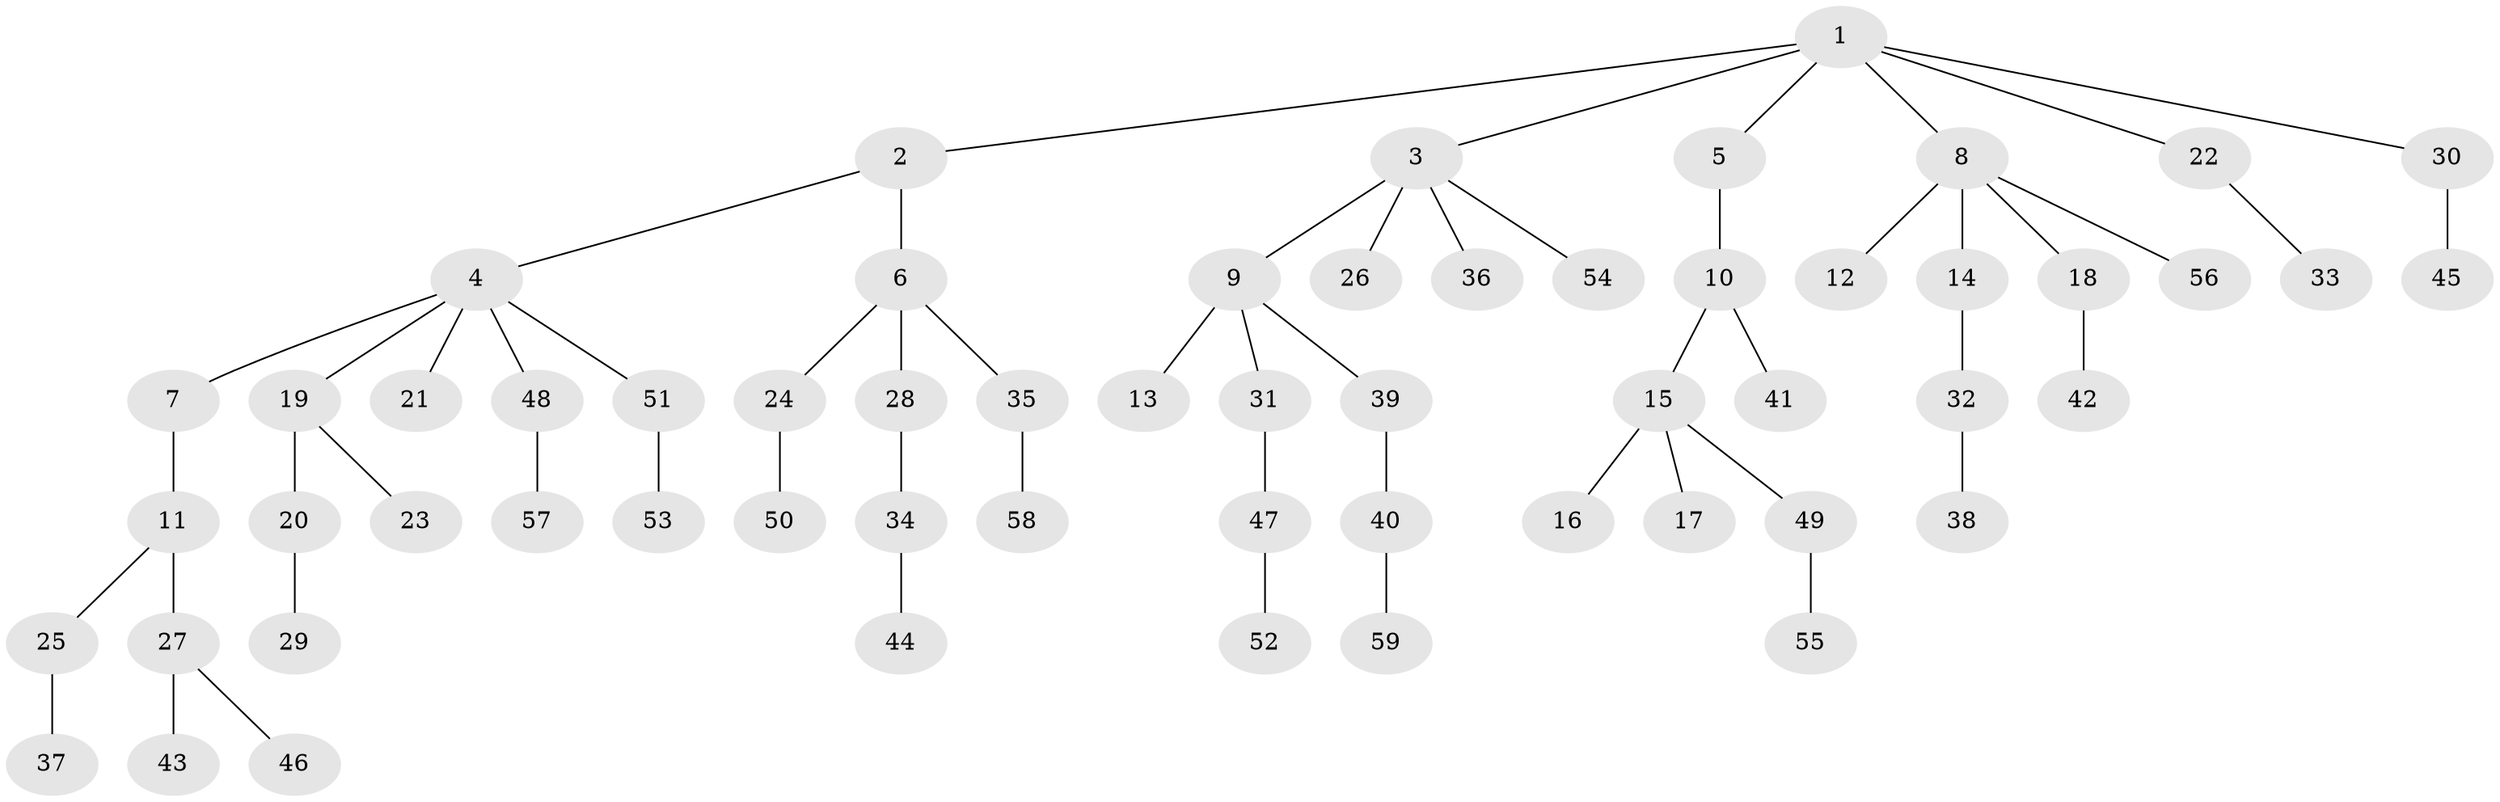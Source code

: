 // original degree distribution, {7: 0.026785714285714284, 4: 0.03571428571428571, 2: 0.25892857142857145, 5: 0.044642857142857144, 3: 0.07142857142857142, 6: 0.026785714285714284, 1: 0.5357142857142857}
// Generated by graph-tools (version 1.1) at 2025/37/03/09/25 02:37:00]
// undirected, 59 vertices, 58 edges
graph export_dot {
graph [start="1"]
  node [color=gray90,style=filled];
  1;
  2;
  3;
  4;
  5;
  6;
  7;
  8;
  9;
  10;
  11;
  12;
  13;
  14;
  15;
  16;
  17;
  18;
  19;
  20;
  21;
  22;
  23;
  24;
  25;
  26;
  27;
  28;
  29;
  30;
  31;
  32;
  33;
  34;
  35;
  36;
  37;
  38;
  39;
  40;
  41;
  42;
  43;
  44;
  45;
  46;
  47;
  48;
  49;
  50;
  51;
  52;
  53;
  54;
  55;
  56;
  57;
  58;
  59;
  1 -- 2 [weight=1.0];
  1 -- 3 [weight=1.0];
  1 -- 5 [weight=1.0];
  1 -- 8 [weight=1.0];
  1 -- 22 [weight=1.0];
  1 -- 30 [weight=1.0];
  2 -- 4 [weight=1.0];
  2 -- 6 [weight=1.0];
  3 -- 9 [weight=1.0];
  3 -- 26 [weight=2.0];
  3 -- 36 [weight=1.0];
  3 -- 54 [weight=1.0];
  4 -- 7 [weight=1.0];
  4 -- 19 [weight=1.0];
  4 -- 21 [weight=1.0];
  4 -- 48 [weight=1.0];
  4 -- 51 [weight=1.0];
  5 -- 10 [weight=2.0];
  6 -- 24 [weight=1.0];
  6 -- 28 [weight=1.0];
  6 -- 35 [weight=1.0];
  7 -- 11 [weight=1.0];
  8 -- 12 [weight=1.0];
  8 -- 14 [weight=1.0];
  8 -- 18 [weight=1.0];
  8 -- 56 [weight=1.0];
  9 -- 13 [weight=1.0];
  9 -- 31 [weight=1.0];
  9 -- 39 [weight=1.0];
  10 -- 15 [weight=1.0];
  10 -- 41 [weight=1.0];
  11 -- 25 [weight=1.0];
  11 -- 27 [weight=2.0];
  14 -- 32 [weight=3.0];
  15 -- 16 [weight=2.0];
  15 -- 17 [weight=1.0];
  15 -- 49 [weight=1.0];
  18 -- 42 [weight=1.0];
  19 -- 20 [weight=1.0];
  19 -- 23 [weight=1.0];
  20 -- 29 [weight=2.0];
  22 -- 33 [weight=1.0];
  24 -- 50 [weight=4.0];
  25 -- 37 [weight=2.0];
  27 -- 43 [weight=1.0];
  27 -- 46 [weight=1.0];
  28 -- 34 [weight=1.0];
  30 -- 45 [weight=2.0];
  31 -- 47 [weight=1.0];
  32 -- 38 [weight=1.0];
  34 -- 44 [weight=1.0];
  35 -- 58 [weight=1.0];
  39 -- 40 [weight=1.0];
  40 -- 59 [weight=1.0];
  47 -- 52 [weight=1.0];
  48 -- 57 [weight=1.0];
  49 -- 55 [weight=1.0];
  51 -- 53 [weight=1.0];
}
